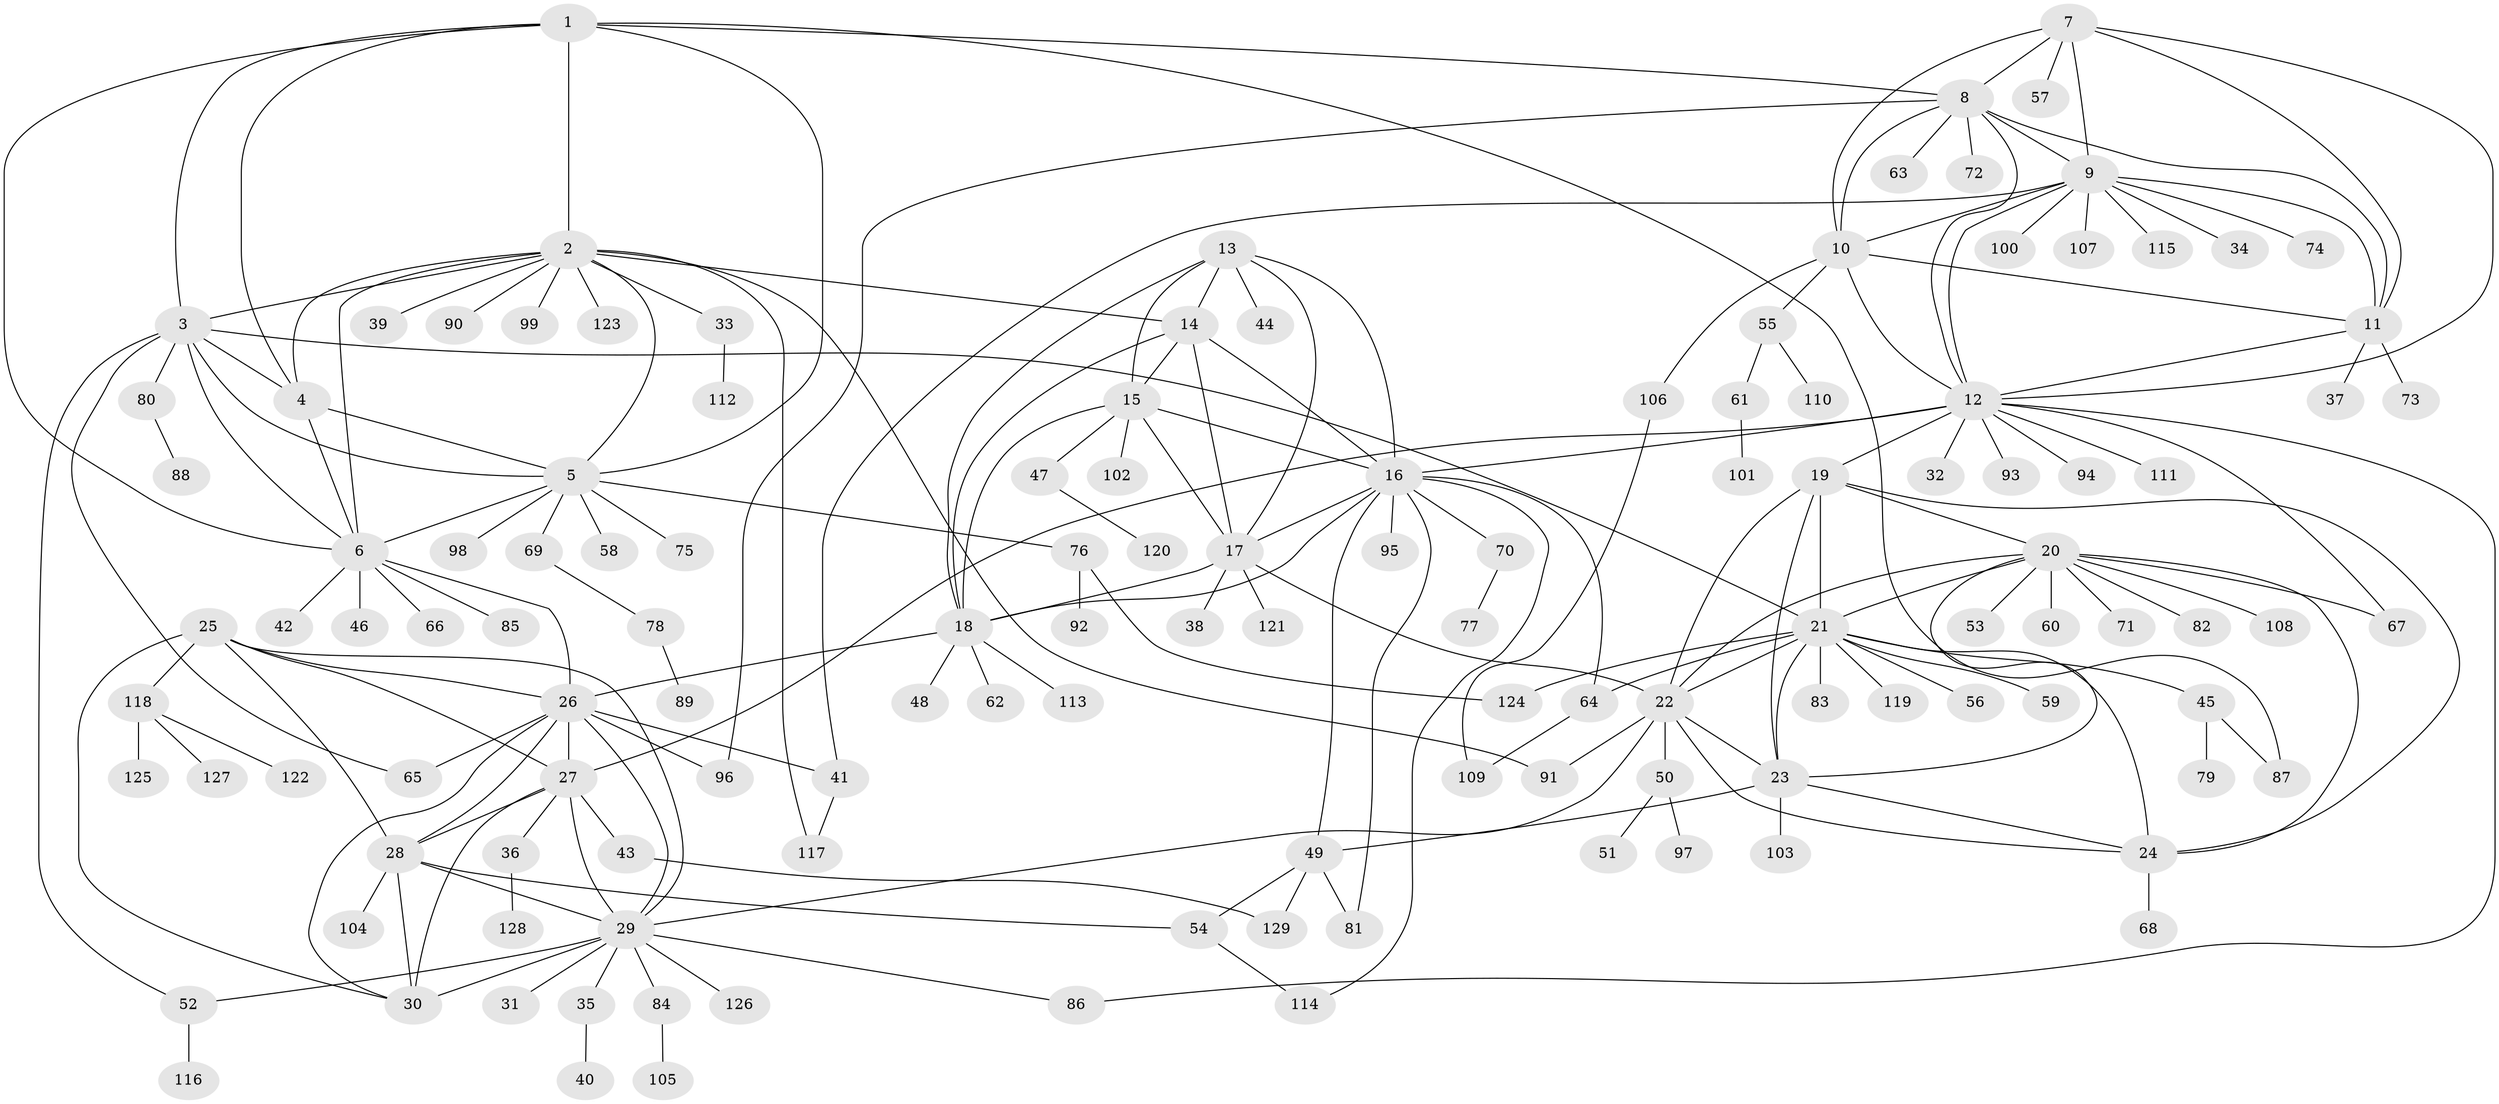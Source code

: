// Generated by graph-tools (version 1.1) at 2025/02/03/09/25 03:02:40]
// undirected, 129 vertices, 201 edges
graph export_dot {
graph [start="1"]
  node [color=gray90,style=filled];
  1;
  2;
  3;
  4;
  5;
  6;
  7;
  8;
  9;
  10;
  11;
  12;
  13;
  14;
  15;
  16;
  17;
  18;
  19;
  20;
  21;
  22;
  23;
  24;
  25;
  26;
  27;
  28;
  29;
  30;
  31;
  32;
  33;
  34;
  35;
  36;
  37;
  38;
  39;
  40;
  41;
  42;
  43;
  44;
  45;
  46;
  47;
  48;
  49;
  50;
  51;
  52;
  53;
  54;
  55;
  56;
  57;
  58;
  59;
  60;
  61;
  62;
  63;
  64;
  65;
  66;
  67;
  68;
  69;
  70;
  71;
  72;
  73;
  74;
  75;
  76;
  77;
  78;
  79;
  80;
  81;
  82;
  83;
  84;
  85;
  86;
  87;
  88;
  89;
  90;
  91;
  92;
  93;
  94;
  95;
  96;
  97;
  98;
  99;
  100;
  101;
  102;
  103;
  104;
  105;
  106;
  107;
  108;
  109;
  110;
  111;
  112;
  113;
  114;
  115;
  116;
  117;
  118;
  119;
  120;
  121;
  122;
  123;
  124;
  125;
  126;
  127;
  128;
  129;
  1 -- 2;
  1 -- 3;
  1 -- 4;
  1 -- 5;
  1 -- 6;
  1 -- 8;
  1 -- 87;
  2 -- 3;
  2 -- 4;
  2 -- 5;
  2 -- 6;
  2 -- 14;
  2 -- 33;
  2 -- 39;
  2 -- 90;
  2 -- 91;
  2 -- 99;
  2 -- 117;
  2 -- 123;
  3 -- 4;
  3 -- 5;
  3 -- 6;
  3 -- 21;
  3 -- 52;
  3 -- 65;
  3 -- 80;
  4 -- 5;
  4 -- 6;
  5 -- 6;
  5 -- 58;
  5 -- 69;
  5 -- 75;
  5 -- 76;
  5 -- 98;
  6 -- 26;
  6 -- 42;
  6 -- 46;
  6 -- 66;
  6 -- 85;
  7 -- 8;
  7 -- 9;
  7 -- 10;
  7 -- 11;
  7 -- 12;
  7 -- 57;
  8 -- 9;
  8 -- 10;
  8 -- 11;
  8 -- 12;
  8 -- 63;
  8 -- 72;
  8 -- 96;
  9 -- 10;
  9 -- 11;
  9 -- 12;
  9 -- 34;
  9 -- 41;
  9 -- 74;
  9 -- 100;
  9 -- 107;
  9 -- 115;
  10 -- 11;
  10 -- 12;
  10 -- 55;
  10 -- 106;
  11 -- 12;
  11 -- 37;
  11 -- 73;
  12 -- 16;
  12 -- 19;
  12 -- 27;
  12 -- 32;
  12 -- 67;
  12 -- 86;
  12 -- 93;
  12 -- 94;
  12 -- 111;
  13 -- 14;
  13 -- 15;
  13 -- 16;
  13 -- 17;
  13 -- 18;
  13 -- 44;
  14 -- 15;
  14 -- 16;
  14 -- 17;
  14 -- 18;
  15 -- 16;
  15 -- 17;
  15 -- 18;
  15 -- 47;
  15 -- 102;
  16 -- 17;
  16 -- 18;
  16 -- 49;
  16 -- 64;
  16 -- 70;
  16 -- 81;
  16 -- 95;
  16 -- 114;
  17 -- 18;
  17 -- 22;
  17 -- 38;
  17 -- 121;
  18 -- 26;
  18 -- 48;
  18 -- 62;
  18 -- 113;
  19 -- 20;
  19 -- 21;
  19 -- 22;
  19 -- 23;
  19 -- 24;
  20 -- 21;
  20 -- 22;
  20 -- 23;
  20 -- 24;
  20 -- 53;
  20 -- 60;
  20 -- 67;
  20 -- 71;
  20 -- 82;
  20 -- 108;
  21 -- 22;
  21 -- 23;
  21 -- 24;
  21 -- 45;
  21 -- 56;
  21 -- 59;
  21 -- 64;
  21 -- 83;
  21 -- 119;
  21 -- 124;
  22 -- 23;
  22 -- 24;
  22 -- 29;
  22 -- 50;
  22 -- 91;
  23 -- 24;
  23 -- 49;
  23 -- 103;
  24 -- 68;
  25 -- 26;
  25 -- 27;
  25 -- 28;
  25 -- 29;
  25 -- 30;
  25 -- 118;
  26 -- 27;
  26 -- 28;
  26 -- 29;
  26 -- 30;
  26 -- 41;
  26 -- 65;
  26 -- 96;
  27 -- 28;
  27 -- 29;
  27 -- 30;
  27 -- 36;
  27 -- 43;
  28 -- 29;
  28 -- 30;
  28 -- 54;
  28 -- 104;
  29 -- 30;
  29 -- 31;
  29 -- 35;
  29 -- 52;
  29 -- 84;
  29 -- 86;
  29 -- 126;
  33 -- 112;
  35 -- 40;
  36 -- 128;
  41 -- 117;
  43 -- 129;
  45 -- 79;
  45 -- 87;
  47 -- 120;
  49 -- 54;
  49 -- 81;
  49 -- 129;
  50 -- 51;
  50 -- 97;
  52 -- 116;
  54 -- 114;
  55 -- 61;
  55 -- 110;
  61 -- 101;
  64 -- 109;
  69 -- 78;
  70 -- 77;
  76 -- 92;
  76 -- 124;
  78 -- 89;
  80 -- 88;
  84 -- 105;
  106 -- 109;
  118 -- 122;
  118 -- 125;
  118 -- 127;
}
